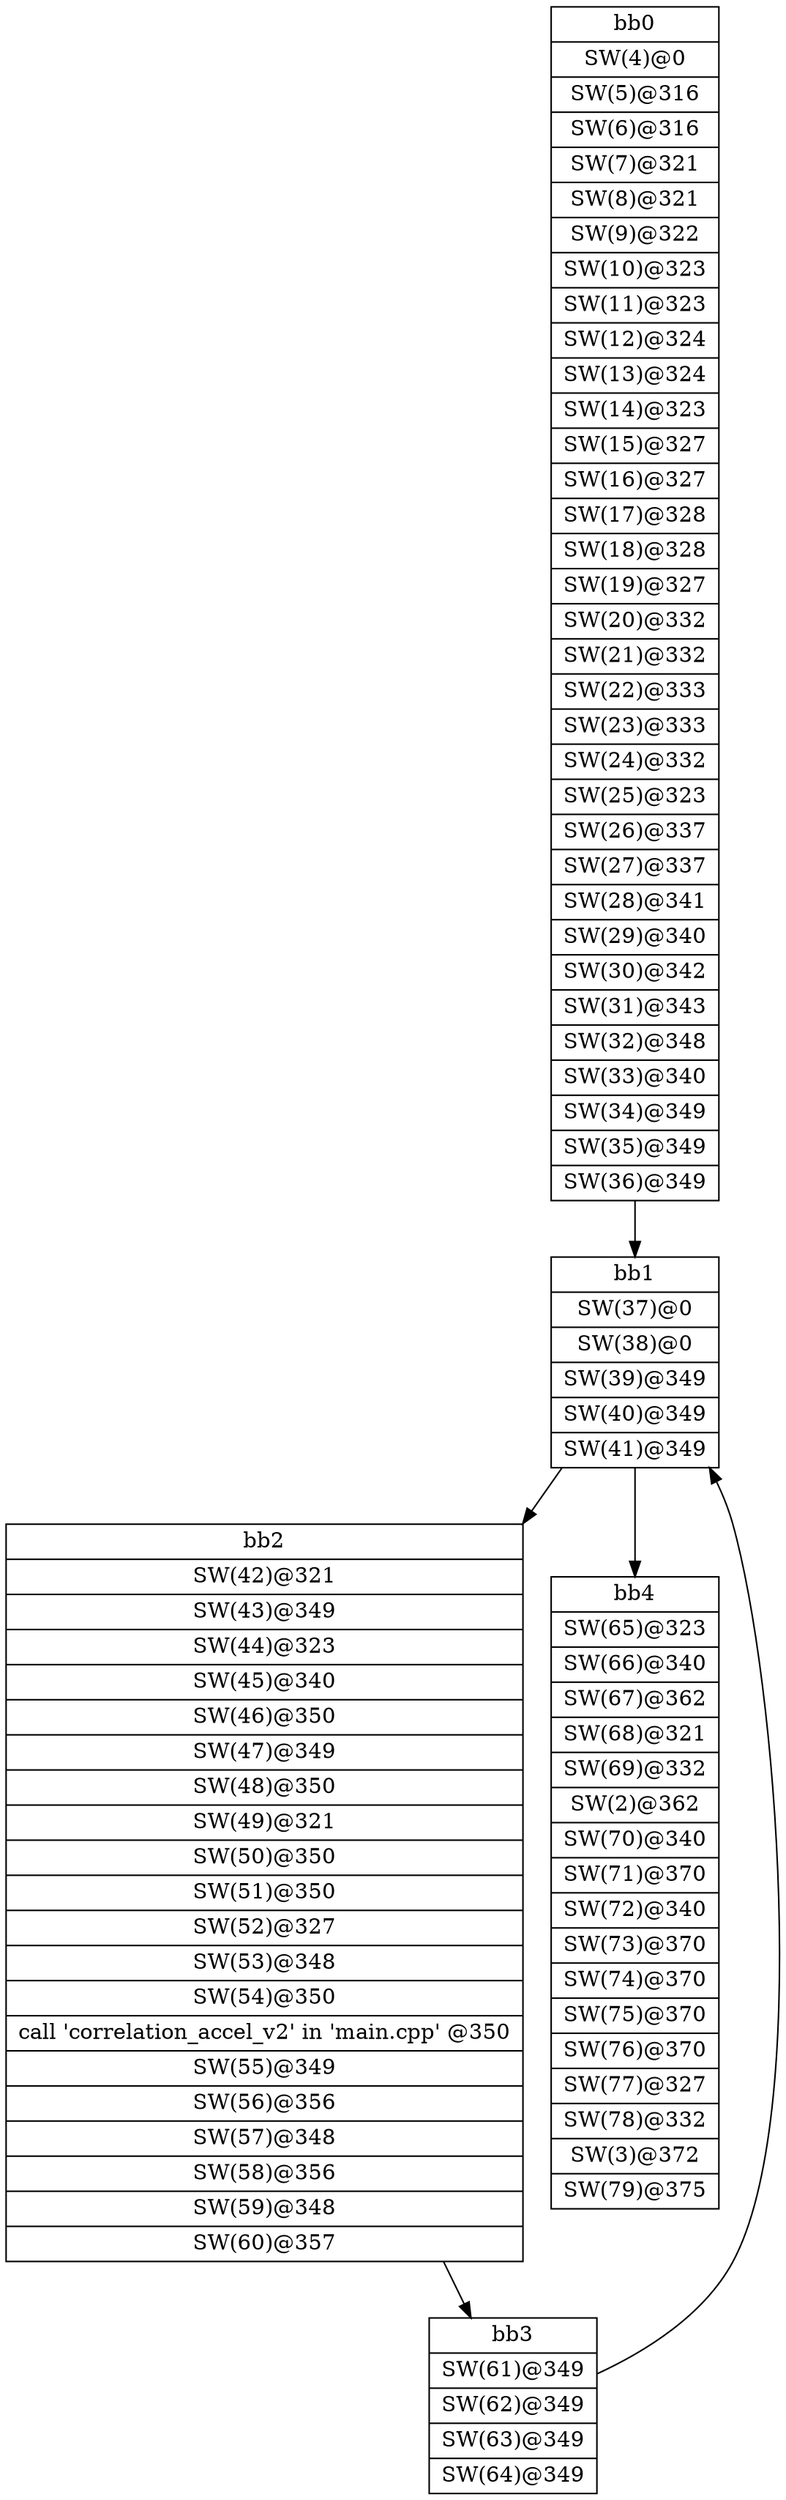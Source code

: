 digraph CDFG {
node [shape=record];
bb0 [shape=record, label = "{bb0|<x0x2d03ca0>SW(4)@0\n|<x0x2d03d20>SW(5)@316\n|<x0x2d03f10>SW(6)@316\n|<x0x2d04660>SW(7)@321\n|<x0x2d04890>SW(8)@321\n|<x0x2d04ac0>SW(9)@322\n|<x0x2d04cf0>SW(10)@323\n|<x0x2d04f20>SW(11)@323\n|<x0x2d05150>SW(12)@324\n|<x0x2d053a0>SW(13)@324\n|<x0x2d00ad0>SW(14)@323\n|<x0x2d00d10>SW(15)@327\n|<x0x2d00f40>SW(16)@327\n|<x0x2d01170>SW(17)@328\n|<x0x2d013c0>SW(18)@328\n|<x0x2d015d0>SW(19)@327\n|<x0x2d01810>SW(20)@332\n|<x0x2d01a40>SW(21)@332\n|<x0x2d01c70>SW(22)@333\n|<x0x2d01ec0>SW(23)@333\n|<x0x2d020d0>SW(24)@332\n|<x0x2d02310>SW(25)@323\n|<x0x2d02540>SW(26)@337\n|<x0x2d02750>SW(27)@337\n|<x0x2d02970>SW(28)@341\n|<x0x2d06a00>SW(29)@340\n|<x0x2d06c50>SW(30)@342\n|<x0x2d06ec0>SW(31)@343\n|<x0x2d07110>SW(32)@348\n|<x0x2d07340>SW(33)@340\n|<x0x2d07590>SW(34)@349\n|<x0x2d077b0>SW(35)@349\n|<x0x2d079f0>SW(36)@349\n}"];
bb1 [shape=record, label = "{bb1|<x0x2d07d90>SW(37)@0\n|<x0x2d07f00>SW(38)@0\n|<x0x2d080a0>SW(39)@349\n|<x0x2d082d0>SW(40)@349\n|<x0x2d084e0>SW(41)@349\n}"];
bb2 [shape=record, label = "{bb2|<x0x2d07c70>SW(42)@321\n|<x0x2d08ae0>SW(43)@349\n|<x0x2d08d10>SW(44)@323\n|<x0x2d08f40>SW(45)@340\n|<x0x2d09190>SW(46)@350\n|<x0x2d093b0>SW(47)@349\n|<x0x2d095e0>SW(48)@350\n|<x0x2d097f0>SW(49)@321\n|<x0x2d09a20>SW(50)@350\n|<x0x2d09c30>SW(51)@350\n|<x0x2d09e50>SW(52)@327\n|<x0x2d0a080>SW(53)@348\n|<x0x2d0a2b0>SW(54)@350\n|<x0x2cfc350>call 'correlation_accel_v2' in 'main.cpp' @350\n|<x0x2d0a500>SW(55)@349\n|<x0x2d0a730>SW(56)@356\n|<x0x2d0a940>SW(57)@348\n|<x0x2d0ab80>SW(58)@356\n|<x0x2d0ada0>SW(59)@348\n|<x0x2d0afe0>SW(60)@357\n}"];
bb3 [shape=record, label = "{bb3|<x0x2d0b320>SW(61)@349\n|<x0x2d0b550>SW(62)@349\n|<x0x2d0b760>SW(63)@349\n|<x0x2d0b9a0>SW(64)@349\n}"];
bb4 [shape=record, label = "{bb4|<x0x2d0bdb0>SW(65)@323\n|<x0x2d0bfb0>SW(66)@340\n|<x0x2d0c200>SW(67)@362\n|<x0x2d0c420>SW(68)@321\n|<x0x2d0c650>SW(69)@332\n|<x0x2d00990>SW(2)@362\n|<x0x2d0c8a0>SW(70)@340\n|<x0x2d0cb60>SW(71)@370\n|<x0x2d0cd20>SW(72)@340\n|<x0x2d0cf70>SW(73)@370\n|<x0x2d0d180>SW(74)@370\n|<x0x2d0d390>SW(75)@370\n|<x0x2d0d5a0>SW(76)@370\n|<x0x2d0d7e0>SW(77)@327\n|<x0x2d0da10>SW(78)@332\n|<x0x2d006d0>SW(3)@372\n|<x0x2d0dc60>SW(79)@375\n}"];
bb0 -> bb1
bb1 -> bb2
bb1 -> bb4
bb2 -> bb3
bb3 -> bb1
}
